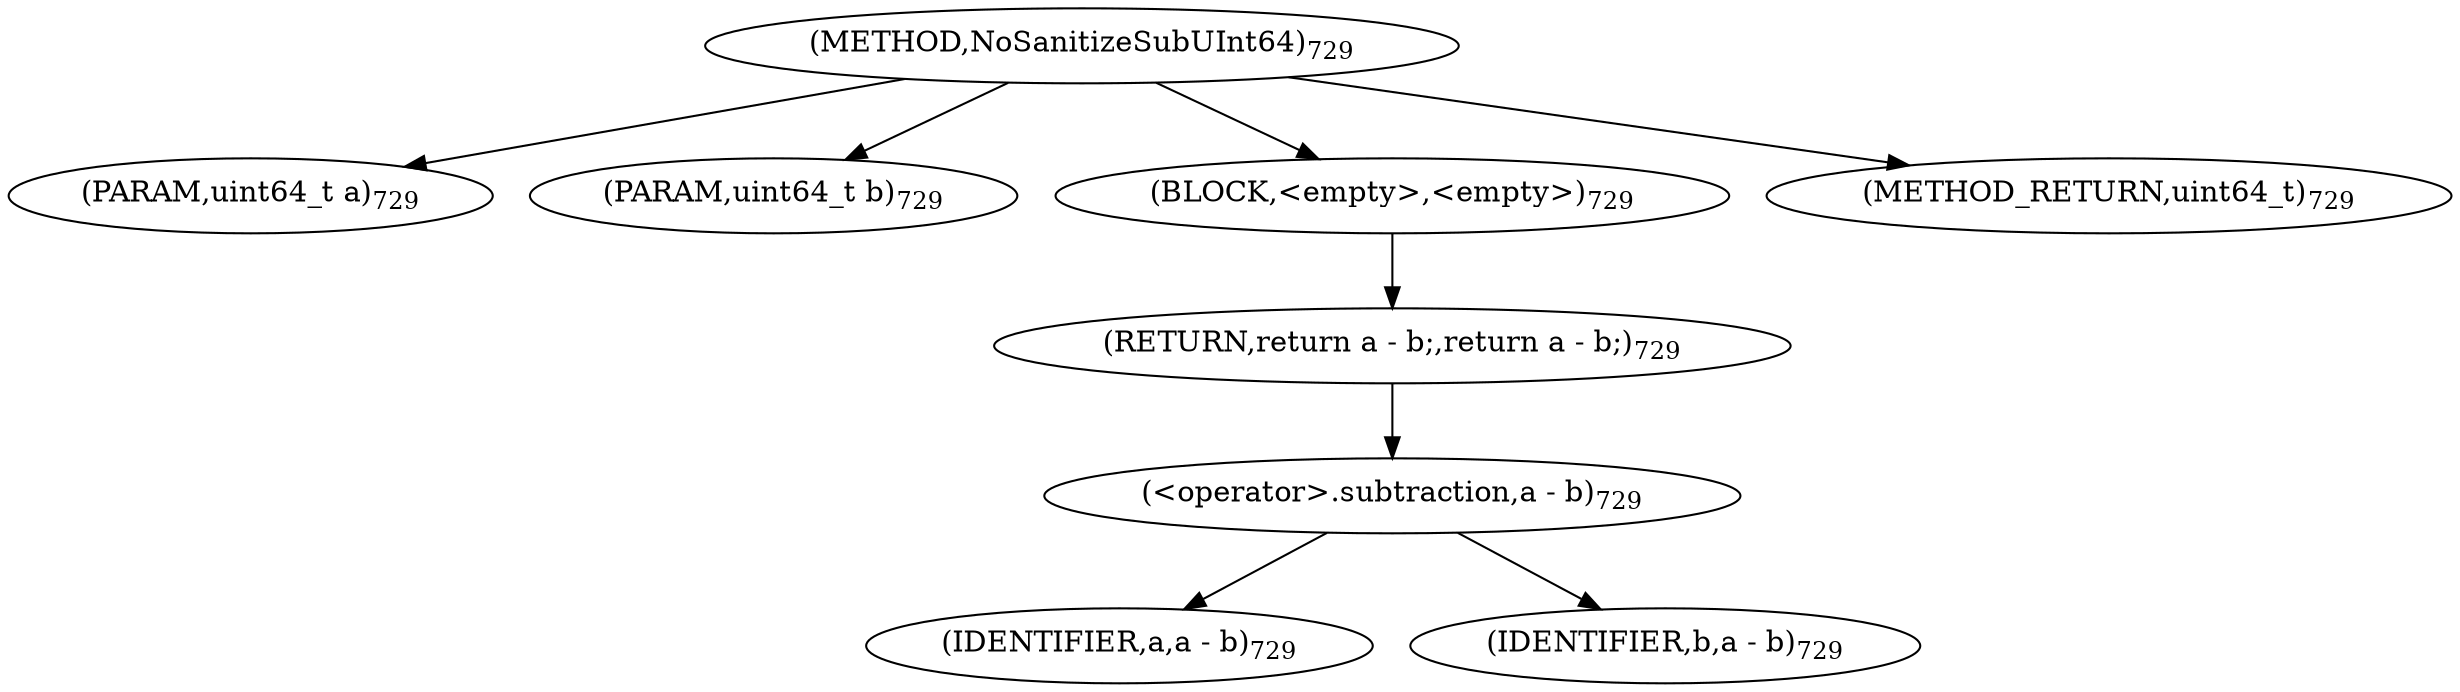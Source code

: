 digraph "NoSanitizeSubUInt64" {  
"75530" [label = <(METHOD,NoSanitizeSubUInt64)<SUB>729</SUB>> ]
"75531" [label = <(PARAM,uint64_t a)<SUB>729</SUB>> ]
"75532" [label = <(PARAM,uint64_t b)<SUB>729</SUB>> ]
"75533" [label = <(BLOCK,&lt;empty&gt;,&lt;empty&gt;)<SUB>729</SUB>> ]
"75534" [label = <(RETURN,return a - b;,return a - b;)<SUB>729</SUB>> ]
"75535" [label = <(&lt;operator&gt;.subtraction,a - b)<SUB>729</SUB>> ]
"75536" [label = <(IDENTIFIER,a,a - b)<SUB>729</SUB>> ]
"75537" [label = <(IDENTIFIER,b,a - b)<SUB>729</SUB>> ]
"75538" [label = <(METHOD_RETURN,uint64_t)<SUB>729</SUB>> ]
  "75530" -> "75531" 
  "75530" -> "75532" 
  "75530" -> "75533" 
  "75530" -> "75538" 
  "75533" -> "75534" 
  "75534" -> "75535" 
  "75535" -> "75536" 
  "75535" -> "75537" 
}
